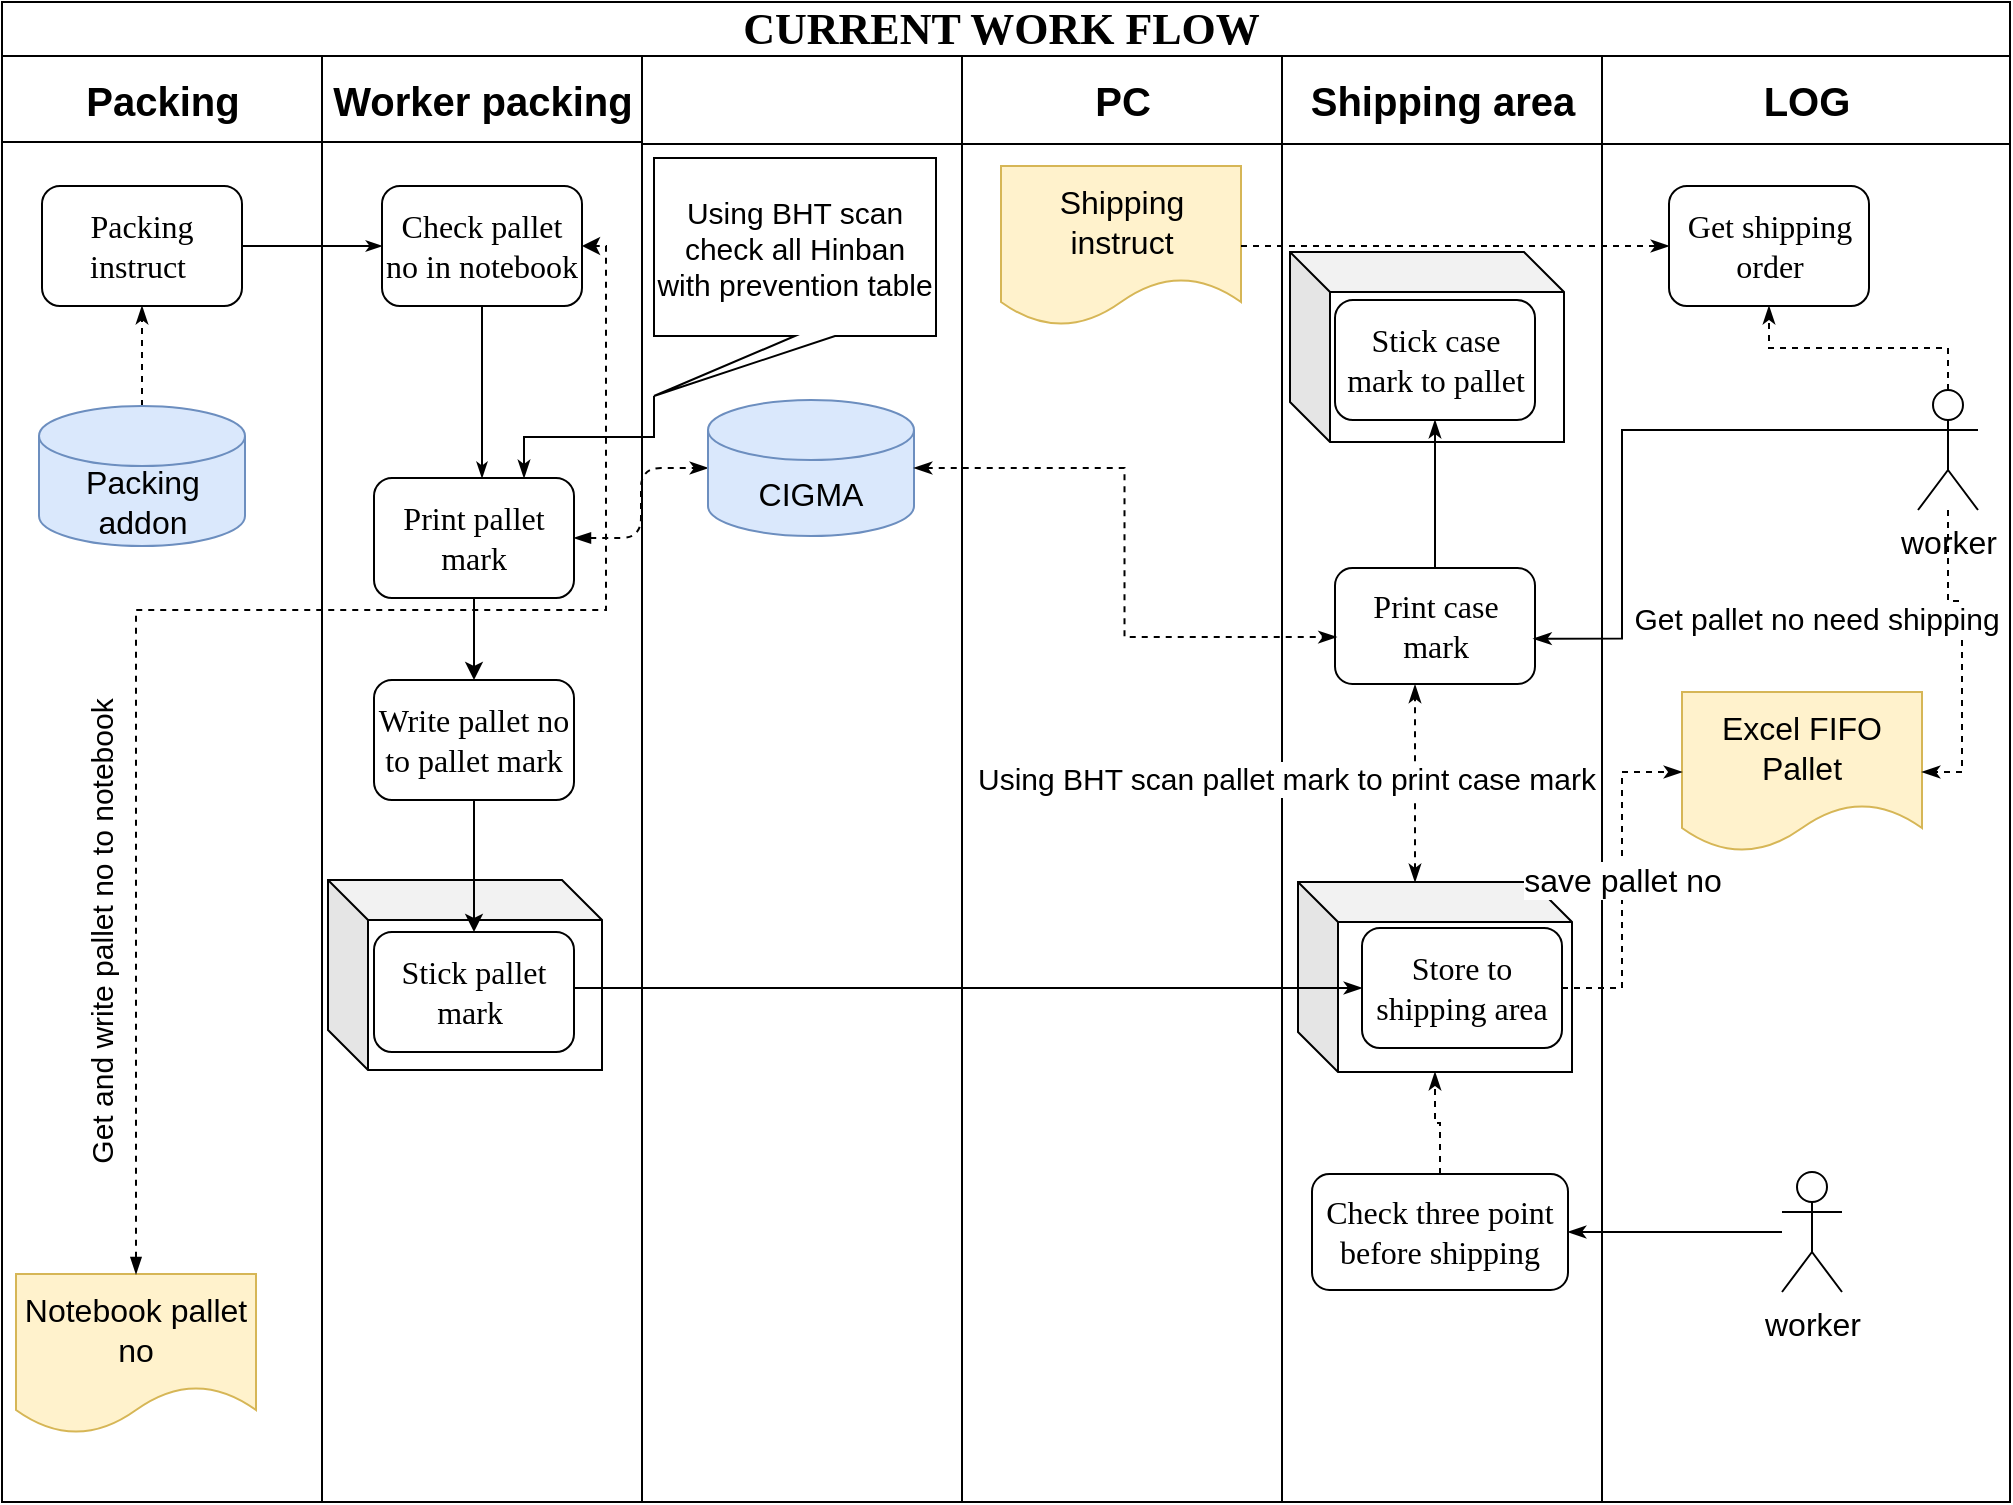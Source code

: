 <mxfile version="13.9.7" type="github">
  <diagram name="Page-1" id="74e2e168-ea6b-b213-b513-2b3c1d86103e">
    <mxGraphModel dx="1185" dy="635" grid="0" gridSize="10" guides="1" tooltips="1" connect="1" arrows="1" fold="1" page="1" pageScale="1" pageWidth="1100" pageHeight="850" background="#ffffff" math="0" shadow="0">
      <root>
        <mxCell id="0" />
        <mxCell id="1" parent="0" />
        <mxCell id="77e6c97f196da883-1" value="CURRENT WORK FLOW&amp;nbsp;" style="swimlane;html=1;childLayout=stackLayout;startSize=27;rounded=0;shadow=0;labelBackgroundColor=none;strokeWidth=1;fontFamily=Verdana;fontSize=22;align=center;" parent="1" vertex="1">
          <mxGeometry x="26" y="40" width="1004" height="750" as="geometry" />
        </mxCell>
        <mxCell id="77e6c97f196da883-2" value="Packing" style="swimlane;html=1;startSize=43;fontSize=20;align=center;" parent="77e6c97f196da883-1" vertex="1">
          <mxGeometry y="27" width="160" height="723" as="geometry" />
        </mxCell>
        <mxCell id="77e6c97f196da883-8" value="Packing instruct&amp;nbsp;" style="rounded=1;whiteSpace=wrap;html=1;shadow=0;labelBackgroundColor=none;strokeWidth=1;fontFamily=Verdana;fontSize=16;align=center;fontStyle=0" parent="77e6c97f196da883-2" vertex="1">
          <mxGeometry x="20" y="65" width="100" height="60" as="geometry" />
        </mxCell>
        <mxCell id="e00w-yxAYKYn5aTXczRn-8" style="edgeStyle=orthogonalEdgeStyle;rounded=0;orthogonalLoop=1;jettySize=auto;html=1;entryX=0.5;entryY=1;entryDx=0;entryDy=0;dashed=1;startArrow=none;startFill=0;endArrow=classicThin;endFill=1;fontSize=16;" edge="1" parent="77e6c97f196da883-2" source="e00w-yxAYKYn5aTXczRn-7" target="77e6c97f196da883-8">
          <mxGeometry relative="1" as="geometry" />
        </mxCell>
        <mxCell id="e00w-yxAYKYn5aTXczRn-7" value="Packing addon" style="shape=cylinder3;whiteSpace=wrap;html=1;boundedLbl=1;backgroundOutline=1;size=15;fontSize=16;align=center;fillColor=#dae8fc;strokeColor=#6c8ebf;" vertex="1" parent="77e6c97f196da883-2">
          <mxGeometry x="18.5" y="175" width="103" height="70" as="geometry" />
        </mxCell>
        <mxCell id="e00w-yxAYKYn5aTXczRn-4" value="Notebook pallet no" style="shape=document;whiteSpace=wrap;html=1;boundedLbl=1;fontSize=16;align=center;fillColor=#fff2cc;strokeColor=#d6b656;" vertex="1" parent="77e6c97f196da883-2">
          <mxGeometry x="7" y="609" width="120" height="80" as="geometry" />
        </mxCell>
        <mxCell id="77e6c97f196da883-26" style="edgeStyle=orthogonalEdgeStyle;rounded=1;html=1;labelBackgroundColor=none;startArrow=none;startFill=0;startSize=5;endArrow=classicThin;endFill=1;endSize=5;jettySize=auto;orthogonalLoop=1;strokeWidth=1;fontFamily=Verdana;fontSize=8" parent="77e6c97f196da883-1" source="77e6c97f196da883-8" target="77e6c97f196da883-11" edge="1">
          <mxGeometry relative="1" as="geometry" />
        </mxCell>
        <mxCell id="77e6c97f196da883-28" style="edgeStyle=orthogonalEdgeStyle;rounded=1;html=1;labelBackgroundColor=none;startArrow=blockThin;startFill=1;endArrow=classicThin;endFill=1;jettySize=auto;orthogonalLoop=1;strokeWidth=1;fontFamily=Verdana;fontSize=8;entryX=0;entryY=0.5;entryDx=0;entryDy=0;entryPerimeter=0;dashed=1;" parent="77e6c97f196da883-1" source="77e6c97f196da883-9" target="e00w-yxAYKYn5aTXczRn-6" edge="1">
          <mxGeometry relative="1" as="geometry">
            <mxPoint x="350" y="212.0" as="targetPoint" />
          </mxGeometry>
        </mxCell>
        <mxCell id="77e6c97f196da883-3" value="Worker packing" style="swimlane;html=1;startSize=43;fontSize=20;" parent="77e6c97f196da883-1" vertex="1">
          <mxGeometry x="160" y="27" width="160" height="723" as="geometry" />
        </mxCell>
        <mxCell id="e00w-yxAYKYn5aTXczRn-12" value="" style="shape=cube;whiteSpace=wrap;html=1;boundedLbl=1;backgroundOutline=1;darkOpacity=0.05;darkOpacity2=0.1;labelBackgroundColor=none;fontSize=16;align=center;" vertex="1" parent="77e6c97f196da883-3">
          <mxGeometry x="3" y="412" width="137" height="95" as="geometry" />
        </mxCell>
        <mxCell id="77e6c97f196da883-11" value="Check pallet no in notebook" style="rounded=1;whiteSpace=wrap;html=1;shadow=0;labelBackgroundColor=none;strokeWidth=1;fontFamily=Verdana;fontSize=16;align=center;fontStyle=0" parent="77e6c97f196da883-3" vertex="1">
          <mxGeometry x="30" y="65" width="100" height="60" as="geometry" />
        </mxCell>
        <mxCell id="e00w-yxAYKYn5aTXczRn-1" style="edgeStyle=orthogonalEdgeStyle;rounded=0;orthogonalLoop=1;jettySize=auto;html=1;exitX=0.5;exitY=1;exitDx=0;exitDy=0;entryX=0.5;entryY=0;entryDx=0;entryDy=0;fontSize=22;" edge="1" parent="77e6c97f196da883-3" source="77e6c97f196da883-9" target="77e6c97f196da883-10">
          <mxGeometry relative="1" as="geometry" />
        </mxCell>
        <mxCell id="77e6c97f196da883-9" value="Print pallet mark" style="rounded=1;whiteSpace=wrap;html=1;shadow=0;labelBackgroundColor=none;strokeWidth=1;fontFamily=Verdana;fontSize=16;align=center;fontStyle=0" parent="77e6c97f196da883-3" vertex="1">
          <mxGeometry x="26" y="211" width="100" height="60" as="geometry" />
        </mxCell>
        <mxCell id="77e6c97f196da883-27" style="edgeStyle=orthogonalEdgeStyle;rounded=1;html=1;labelBackgroundColor=none;startArrow=none;startFill=0;startSize=5;endArrow=classicThin;endFill=1;endSize=5;jettySize=auto;orthogonalLoop=1;strokeWidth=1;fontFamily=Verdana;fontSize=8" parent="77e6c97f196da883-3" source="77e6c97f196da883-11" target="77e6c97f196da883-9" edge="1">
          <mxGeometry relative="1" as="geometry">
            <Array as="points">
              <mxPoint x="80" y="152" />
              <mxPoint x="80" y="152" />
            </Array>
          </mxGeometry>
        </mxCell>
        <mxCell id="e00w-yxAYKYn5aTXczRn-3" style="edgeStyle=orthogonalEdgeStyle;rounded=0;orthogonalLoop=1;jettySize=auto;html=1;exitX=0.5;exitY=1;exitDx=0;exitDy=0;fontSize=16;" edge="1" parent="77e6c97f196da883-3" source="77e6c97f196da883-10" target="e00w-yxAYKYn5aTXczRn-2">
          <mxGeometry relative="1" as="geometry" />
        </mxCell>
        <mxCell id="77e6c97f196da883-10" value="Write pallet no to pallet mark" style="rounded=1;whiteSpace=wrap;html=1;shadow=0;labelBackgroundColor=none;strokeWidth=1;fontFamily=Verdana;fontSize=16;align=center;" parent="77e6c97f196da883-3" vertex="1">
          <mxGeometry x="26" y="312" width="100" height="60" as="geometry" />
        </mxCell>
        <mxCell id="e00w-yxAYKYn5aTXczRn-2" value="Stick pallet mark&amp;nbsp;" style="rounded=1;whiteSpace=wrap;html=1;shadow=0;labelBackgroundColor=none;strokeWidth=1;fontFamily=Verdana;fontSize=16;align=center;" vertex="1" parent="77e6c97f196da883-3">
          <mxGeometry x="26" y="438" width="100" height="60" as="geometry" />
        </mxCell>
        <mxCell id="77e6c97f196da883-4" value="" style="swimlane;html=1;startSize=44;fontSize=20;" parent="77e6c97f196da883-1" vertex="1">
          <mxGeometry x="320" y="27" width="160" height="723" as="geometry" />
        </mxCell>
        <mxCell id="e00w-yxAYKYn5aTXczRn-6" value="CIGMA" style="shape=cylinder3;whiteSpace=wrap;html=1;boundedLbl=1;backgroundOutline=1;size=15;fontSize=16;align=center;labelBackgroundColor=none;fillColor=#dae8fc;strokeColor=#6c8ebf;" vertex="1" parent="77e6c97f196da883-4">
          <mxGeometry x="33" y="172" width="103" height="68" as="geometry" />
        </mxCell>
        <mxCell id="e00w-yxAYKYn5aTXczRn-24" value="Using BHT scan check all Hinban with prevention table" style="shape=callout;whiteSpace=wrap;html=1;perimeter=calloutPerimeter;labelBackgroundColor=none;fontSize=15;align=center;position2=0;" vertex="1" parent="77e6c97f196da883-4">
          <mxGeometry x="6" y="51" width="141" height="119" as="geometry" />
        </mxCell>
        <mxCell id="77e6c97f196da883-5" value="PC" style="swimlane;html=1;startSize=44;fontSize=20;" parent="77e6c97f196da883-1" vertex="1">
          <mxGeometry x="480" y="27" width="160" height="723" as="geometry" />
        </mxCell>
        <mxCell id="e00w-yxAYKYn5aTXczRn-11" value="Shipping instruct" style="shape=document;whiteSpace=wrap;html=1;boundedLbl=1;fontSize=16;align=center;fillColor=#fff2cc;strokeColor=#d6b656;" vertex="1" parent="77e6c97f196da883-5">
          <mxGeometry x="19.5" y="55" width="120" height="80" as="geometry" />
        </mxCell>
        <mxCell id="e00w-yxAYKYn5aTXczRn-15" style="edgeStyle=orthogonalEdgeStyle;rounded=0;orthogonalLoop=1;jettySize=auto;html=1;exitX=1;exitY=0.5;exitDx=0;exitDy=0;startArrow=none;startFill=0;endArrow=classicThin;endFill=1;fontSize=16;dashed=1;" edge="1" parent="77e6c97f196da883-1" source="e00w-yxAYKYn5aTXczRn-11" target="e00w-yxAYKYn5aTXczRn-14">
          <mxGeometry relative="1" as="geometry" />
        </mxCell>
        <mxCell id="77e6c97f196da883-6" value="Shipping area" style="swimlane;html=1;startSize=44;fontSize=20;" parent="77e6c97f196da883-1" vertex="1">
          <mxGeometry x="640" y="27" width="160" height="723" as="geometry" />
        </mxCell>
        <mxCell id="e00w-yxAYKYn5aTXczRn-34" value="" style="shape=cube;whiteSpace=wrap;html=1;boundedLbl=1;backgroundOutline=1;darkOpacity=0.05;darkOpacity2=0.1;labelBackgroundColor=none;fontSize=16;align=center;" vertex="1" parent="77e6c97f196da883-6">
          <mxGeometry x="4" y="98" width="137" height="95" as="geometry" />
        </mxCell>
        <mxCell id="e00w-yxAYKYn5aTXczRn-29" value="Using BHT scan pallet mark to print case mark" style="edgeStyle=orthogonalEdgeStyle;rounded=0;orthogonalLoop=1;jettySize=auto;html=1;exitX=0;exitY=0;exitDx=58.5;exitDy=0;exitPerimeter=0;entryX=0.4;entryY=1.006;entryDx=0;entryDy=0;entryPerimeter=0;dashed=1;startArrow=classicThin;startFill=1;endArrow=classicThin;endFill=1;fontSize=15;" edge="1" parent="77e6c97f196da883-6" source="e00w-yxAYKYn5aTXczRn-13" target="e00w-yxAYKYn5aTXczRn-27">
          <mxGeometry x="0.064" y="65" relative="1" as="geometry">
            <mxPoint as="offset" />
          </mxGeometry>
        </mxCell>
        <mxCell id="e00w-yxAYKYn5aTXczRn-13" value="" style="shape=cube;whiteSpace=wrap;html=1;boundedLbl=1;backgroundOutline=1;darkOpacity=0.05;darkOpacity2=0.1;labelBackgroundColor=none;fontSize=16;align=center;" vertex="1" parent="77e6c97f196da883-6">
          <mxGeometry x="8" y="413" width="137" height="95" as="geometry" />
        </mxCell>
        <mxCell id="e00w-yxAYKYn5aTXczRn-9" value="Store to shipping area" style="rounded=1;whiteSpace=wrap;html=1;shadow=0;labelBackgroundColor=none;strokeWidth=1;fontFamily=Verdana;fontSize=16;align=center;" vertex="1" parent="77e6c97f196da883-6">
          <mxGeometry x="40" y="436" width="100" height="60" as="geometry" />
        </mxCell>
        <mxCell id="e00w-yxAYKYn5aTXczRn-33" style="edgeStyle=orthogonalEdgeStyle;rounded=0;orthogonalLoop=1;jettySize=auto;html=1;exitX=0.5;exitY=0;exitDx=0;exitDy=0;startArrow=none;startFill=0;endArrow=classicThin;endFill=1;fontSize=15;" edge="1" parent="77e6c97f196da883-6" source="e00w-yxAYKYn5aTXczRn-27" target="e00w-yxAYKYn5aTXczRn-31">
          <mxGeometry relative="1" as="geometry">
            <mxPoint x="75" y="210" as="targetPoint" />
          </mxGeometry>
        </mxCell>
        <mxCell id="e00w-yxAYKYn5aTXczRn-27" value="Print case mark" style="rounded=1;whiteSpace=wrap;html=1;shadow=0;labelBackgroundColor=none;strokeWidth=1;fontFamily=Verdana;fontSize=16;align=center;fontStyle=0" vertex="1" parent="77e6c97f196da883-6">
          <mxGeometry x="26.5" y="256" width="100" height="58" as="geometry" />
        </mxCell>
        <mxCell id="e00w-yxAYKYn5aTXczRn-31" value="Stick case mark to pallet" style="rounded=1;whiteSpace=wrap;html=1;shadow=0;labelBackgroundColor=none;strokeWidth=1;fontFamily=Verdana;fontSize=16;align=center;fontStyle=0" vertex="1" parent="77e6c97f196da883-6">
          <mxGeometry x="26.5" y="122" width="100" height="60" as="geometry" />
        </mxCell>
        <mxCell id="e00w-yxAYKYn5aTXczRn-38" style="edgeStyle=orthogonalEdgeStyle;rounded=0;orthogonalLoop=1;jettySize=auto;html=1;exitX=0.5;exitY=0;exitDx=0;exitDy=0;startArrow=none;startFill=0;endArrow=classicThin;endFill=1;fontSize=15;dashed=1;" edge="1" parent="77e6c97f196da883-6" source="e00w-yxAYKYn5aTXczRn-36" target="e00w-yxAYKYn5aTXczRn-13">
          <mxGeometry relative="1" as="geometry" />
        </mxCell>
        <mxCell id="e00w-yxAYKYn5aTXczRn-36" value="Check three point before shipping" style="rounded=1;whiteSpace=wrap;html=1;shadow=0;labelBackgroundColor=none;strokeWidth=1;fontFamily=Verdana;fontSize=16;align=center;fontStyle=0" vertex="1" parent="77e6c97f196da883-6">
          <mxGeometry x="15" y="559" width="128" height="58" as="geometry" />
        </mxCell>
        <mxCell id="77e6c97f196da883-7" value="LOG" style="swimlane;html=1;startSize=44;fontSize=20;" parent="77e6c97f196da883-1" vertex="1">
          <mxGeometry x="800" y="27" width="204" height="723" as="geometry" />
        </mxCell>
        <mxCell id="e00w-yxAYKYn5aTXczRn-14" value="Get shipping order" style="rounded=1;whiteSpace=wrap;html=1;shadow=0;labelBackgroundColor=none;strokeWidth=1;fontFamily=Verdana;fontSize=16;align=center;fontStyle=0" vertex="1" parent="77e6c97f196da883-7">
          <mxGeometry x="33.5" y="65" width="100" height="60" as="geometry" />
        </mxCell>
        <mxCell id="e00w-yxAYKYn5aTXczRn-16" value="Excel FIFO Pallet" style="shape=document;whiteSpace=wrap;html=1;boundedLbl=1;fontSize=16;align=center;fillColor=#fff2cc;strokeColor=#d6b656;" vertex="1" parent="77e6c97f196da883-7">
          <mxGeometry x="40" y="318" width="120" height="80" as="geometry" />
        </mxCell>
        <mxCell id="e00w-yxAYKYn5aTXczRn-19" style="edgeStyle=orthogonalEdgeStyle;rounded=0;orthogonalLoop=1;jettySize=auto;html=1;exitX=0.5;exitY=0;exitDx=0;exitDy=0;exitPerimeter=0;entryX=0.5;entryY=1;entryDx=0;entryDy=0;dashed=1;startArrow=none;startFill=0;endArrow=classicThin;endFill=1;fontSize=16;" edge="1" parent="77e6c97f196da883-7" source="e00w-yxAYKYn5aTXczRn-18" target="e00w-yxAYKYn5aTXczRn-14">
          <mxGeometry relative="1" as="geometry" />
        </mxCell>
        <mxCell id="e00w-yxAYKYn5aTXczRn-20" style="edgeStyle=orthogonalEdgeStyle;rounded=0;orthogonalLoop=1;jettySize=auto;html=1;entryX=1;entryY=0.5;entryDx=0;entryDy=0;dashed=1;startArrow=none;startFill=0;endArrow=classicThin;endFill=1;fontSize=16;" edge="1" parent="77e6c97f196da883-7" source="e00w-yxAYKYn5aTXczRn-18" target="e00w-yxAYKYn5aTXczRn-16">
          <mxGeometry relative="1" as="geometry" />
        </mxCell>
        <mxCell id="e00w-yxAYKYn5aTXczRn-21" value="Get pallet no need shipping" style="edgeLabel;html=1;align=center;verticalAlign=middle;resizable=0;points=[];fontSize=15;" vertex="1" connectable="0" parent="e00w-yxAYKYn5aTXczRn-20">
          <mxGeometry x="-0.343" relative="1" as="geometry">
            <mxPoint x="-72.33" y="8.5" as="offset" />
          </mxGeometry>
        </mxCell>
        <mxCell id="e00w-yxAYKYn5aTXczRn-18" value="worker" style="shape=umlActor;verticalLabelPosition=bottom;verticalAlign=top;html=1;outlineConnect=0;labelBackgroundColor=none;fontSize=16;align=center;" vertex="1" parent="77e6c97f196da883-7">
          <mxGeometry x="158" y="167" width="30" height="60" as="geometry" />
        </mxCell>
        <mxCell id="e00w-yxAYKYn5aTXczRn-35" value="worker" style="shape=umlActor;verticalLabelPosition=bottom;verticalAlign=top;html=1;outlineConnect=0;labelBackgroundColor=none;fontSize=16;align=center;" vertex="1" parent="77e6c97f196da883-7">
          <mxGeometry x="90" y="558" width="30" height="60" as="geometry" />
        </mxCell>
        <mxCell id="e00w-yxAYKYn5aTXczRn-5" style="edgeStyle=orthogonalEdgeStyle;rounded=0;orthogonalLoop=1;jettySize=auto;html=1;entryX=1;entryY=0.5;entryDx=0;entryDy=0;fontSize=16;startArrow=blockThin;startFill=1;dashed=1;" edge="1" parent="77e6c97f196da883-1" source="e00w-yxAYKYn5aTXczRn-4" target="77e6c97f196da883-11">
          <mxGeometry relative="1" as="geometry">
            <Array as="points">
              <mxPoint x="67" y="304" />
              <mxPoint x="302" y="304" />
              <mxPoint x="302" y="122" />
            </Array>
          </mxGeometry>
        </mxCell>
        <mxCell id="e00w-yxAYKYn5aTXczRn-22" value="Get and write pallet no to notebook" style="edgeLabel;html=1;align=center;verticalAlign=middle;resizable=0;points=[];fontSize=15;horizontal=0;" vertex="1" connectable="0" parent="e00w-yxAYKYn5aTXczRn-5">
          <mxGeometry x="0.019" y="-1" relative="1" as="geometry">
            <mxPoint x="-73.5" y="160" as="offset" />
          </mxGeometry>
        </mxCell>
        <mxCell id="e00w-yxAYKYn5aTXczRn-10" style="edgeStyle=orthogonalEdgeStyle;rounded=0;orthogonalLoop=1;jettySize=auto;html=1;exitX=1;exitY=0.5;exitDx=0;exitDy=0;entryX=0;entryY=0.5;entryDx=0;entryDy=0;startArrow=none;startFill=0;endArrow=classicThin;endFill=1;fontSize=16;" edge="1" parent="77e6c97f196da883-1" source="e00w-yxAYKYn5aTXczRn-2" target="e00w-yxAYKYn5aTXczRn-9">
          <mxGeometry relative="1" as="geometry">
            <Array as="points">
              <mxPoint x="286" y="493" />
            </Array>
          </mxGeometry>
        </mxCell>
        <mxCell id="e00w-yxAYKYn5aTXczRn-17" value="save pallet no" style="edgeStyle=orthogonalEdgeStyle;rounded=0;orthogonalLoop=1;jettySize=auto;html=1;exitX=1;exitY=0.5;exitDx=0;exitDy=0;entryX=0;entryY=0.5;entryDx=0;entryDy=0;dashed=1;startArrow=none;startFill=0;endArrow=classicThin;endFill=1;fontSize=16;" edge="1" parent="77e6c97f196da883-1" source="e00w-yxAYKYn5aTXczRn-9" target="e00w-yxAYKYn5aTXczRn-16">
          <mxGeometry relative="1" as="geometry" />
        </mxCell>
        <mxCell id="e00w-yxAYKYn5aTXczRn-26" style="edgeStyle=orthogonalEdgeStyle;rounded=0;orthogonalLoop=1;jettySize=auto;html=1;exitX=0;exitY=0;exitDx=0;exitDy=119.0;exitPerimeter=0;entryX=0.75;entryY=0;entryDx=0;entryDy=0;startArrow=none;startFill=0;endArrow=classicThin;endFill=1;fontSize=15;" edge="1" parent="77e6c97f196da883-1" source="e00w-yxAYKYn5aTXczRn-24" target="77e6c97f196da883-9">
          <mxGeometry relative="1" as="geometry" />
        </mxCell>
        <mxCell id="e00w-yxAYKYn5aTXczRn-28" style="edgeStyle=orthogonalEdgeStyle;rounded=0;orthogonalLoop=1;jettySize=auto;html=1;exitX=1;exitY=0.5;exitDx=0;exitDy=0;exitPerimeter=0;startArrow=classicThin;startFill=1;endArrow=classicThin;endFill=1;fontSize=15;dashed=1;entryX=0.008;entryY=0.595;entryDx=0;entryDy=0;entryPerimeter=0;" edge="1" parent="77e6c97f196da883-1" source="e00w-yxAYKYn5aTXczRn-6" target="e00w-yxAYKYn5aTXczRn-27">
          <mxGeometry relative="1" as="geometry" />
        </mxCell>
        <mxCell id="e00w-yxAYKYn5aTXczRn-30" style="edgeStyle=orthogonalEdgeStyle;rounded=0;orthogonalLoop=1;jettySize=auto;html=1;exitX=0;exitY=0.333;exitDx=0;exitDy=0;exitPerimeter=0;startArrow=none;startFill=0;endArrow=classicThin;endFill=1;fontSize=15;entryX=0.992;entryY=0.609;entryDx=0;entryDy=0;entryPerimeter=0;" edge="1" parent="77e6c97f196da883-1" source="e00w-yxAYKYn5aTXczRn-18" target="e00w-yxAYKYn5aTXczRn-27">
          <mxGeometry relative="1" as="geometry">
            <Array as="points">
              <mxPoint x="810" y="214" />
              <mxPoint x="810" y="318" />
            </Array>
          </mxGeometry>
        </mxCell>
        <mxCell id="e00w-yxAYKYn5aTXczRn-37" style="edgeStyle=orthogonalEdgeStyle;rounded=0;orthogonalLoop=1;jettySize=auto;html=1;entryX=1;entryY=0.5;entryDx=0;entryDy=0;startArrow=none;startFill=0;endArrow=classicThin;endFill=1;fontSize=15;" edge="1" parent="77e6c97f196da883-1" source="e00w-yxAYKYn5aTXczRn-35" target="e00w-yxAYKYn5aTXczRn-36">
          <mxGeometry relative="1" as="geometry" />
        </mxCell>
      </root>
    </mxGraphModel>
  </diagram>
</mxfile>
